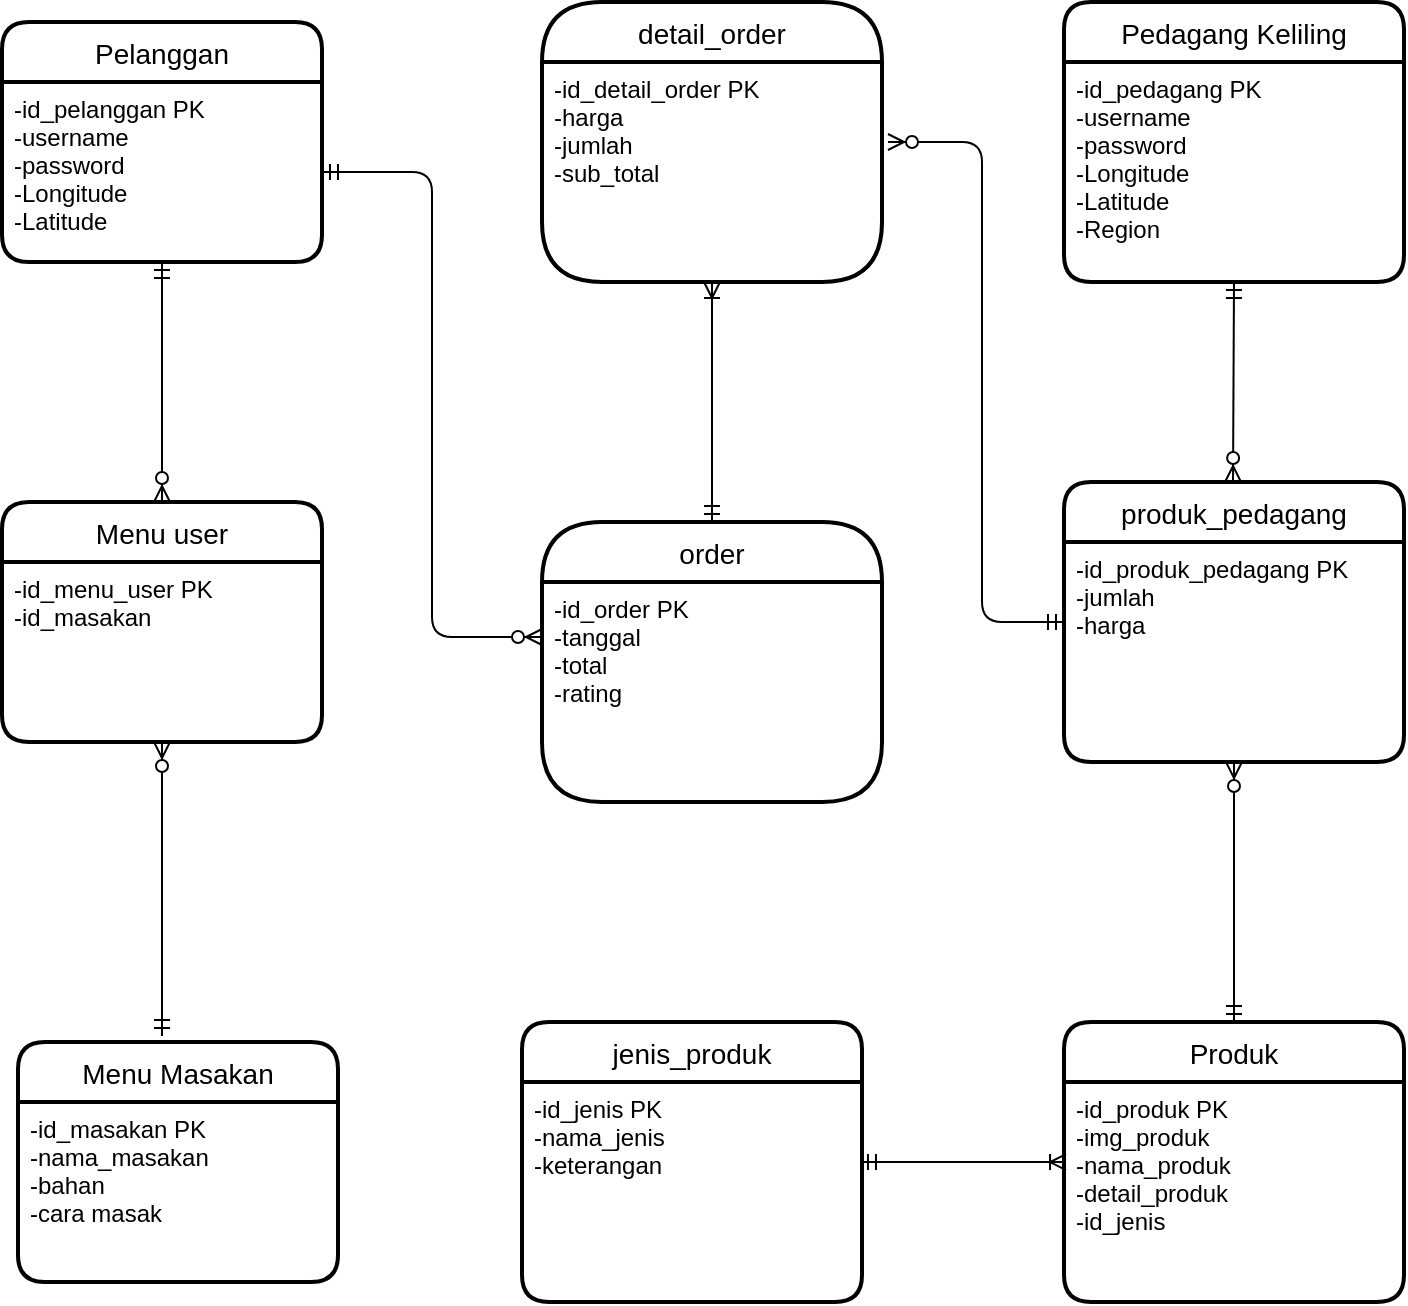 <mxfile version="14.7.7" type="device"><diagram id="eEqTaRXZISYTbVSXT5sM" name="Page-1"><mxGraphModel dx="1422" dy="762" grid="1" gridSize="10" guides="1" tooltips="1" connect="1" arrows="1" fold="1" page="1" pageScale="1" pageWidth="827" pageHeight="1169" math="0" shadow="0"><root><mxCell id="0"/><mxCell id="1" parent="0"/><mxCell id="c6C2zYk1wORExqwZDKQh-13" value="Pelanggan" style="swimlane;childLayout=stackLayout;horizontal=1;startSize=30;horizontalStack=0;rounded=1;fontSize=14;fontStyle=0;strokeWidth=2;resizeParent=0;resizeLast=1;shadow=0;dashed=0;align=center;" parent="1" vertex="1"><mxGeometry x="40" y="40" width="160" height="120" as="geometry"/></mxCell><mxCell id="c6C2zYk1wORExqwZDKQh-14" value="-id_pelanggan PK&#10;-username&#10;-password&#10;-Longitude&#10;-Latitude" style="align=left;strokeColor=none;fillColor=none;spacingLeft=4;fontSize=12;verticalAlign=top;resizable=0;rotatable=0;part=1;" parent="c6C2zYk1wORExqwZDKQh-13" vertex="1"><mxGeometry y="30" width="160" height="90" as="geometry"/></mxCell><mxCell id="c6C2zYk1wORExqwZDKQh-15" value="Pedagang Keliling" style="swimlane;childLayout=stackLayout;horizontal=1;startSize=30;horizontalStack=0;rounded=1;fontSize=14;fontStyle=0;strokeWidth=2;resizeParent=0;resizeLast=1;shadow=0;dashed=0;align=center;" parent="1" vertex="1"><mxGeometry x="571" y="30" width="170" height="140" as="geometry"/></mxCell><mxCell id="c6C2zYk1wORExqwZDKQh-16" value="-id_pedagang PK&#10;-username&#10;-password&#10;-Longitude&#10;-Latitude&#10;-Region" style="align=left;strokeColor=none;fillColor=none;spacingLeft=4;fontSize=12;verticalAlign=top;resizable=0;rotatable=0;part=1;" parent="c6C2zYk1wORExqwZDKQh-15" vertex="1"><mxGeometry y="30" width="170" height="110" as="geometry"/></mxCell><mxCell id="c6C2zYk1wORExqwZDKQh-17" value="produk_pedagang" style="swimlane;childLayout=stackLayout;horizontal=1;startSize=30;horizontalStack=0;rounded=1;fontSize=14;fontStyle=0;strokeWidth=2;resizeParent=0;resizeLast=1;shadow=0;dashed=0;align=center;" parent="1" vertex="1"><mxGeometry x="571" y="270" width="170" height="140" as="geometry"><mxRectangle x="560" y="310" width="80" height="30" as="alternateBounds"/></mxGeometry></mxCell><mxCell id="c6C2zYk1wORExqwZDKQh-18" value="-id_produk_pedagang PK&#10;-jumlah&#10;-harga&#10;" style="align=left;strokeColor=none;fillColor=none;spacingLeft=4;fontSize=12;verticalAlign=top;resizable=0;rotatable=0;part=1;" parent="c6C2zYk1wORExqwZDKQh-17" vertex="1"><mxGeometry y="30" width="170" height="110" as="geometry"/></mxCell><mxCell id="ZdTb1FC6m4ZHw0u_Gyax-4" value="" style="fontSize=12;html=1;endArrow=ERzeroToMany;startArrow=ERmandOne;entryX=0.5;entryY=1;entryDx=0;entryDy=0;exitX=0.5;exitY=1;exitDx=0;exitDy=0;endFill=1;" parent="c6C2zYk1wORExqwZDKQh-17" source="c6C2zYk1wORExqwZDKQh-16" edge="1"><mxGeometry width="100" height="100" relative="1" as="geometry"><mxPoint x="84.5" y="140" as="sourcePoint"/><mxPoint x="84.5" as="targetPoint"/></mxGeometry></mxCell><mxCell id="c6C2zYk1wORExqwZDKQh-20" value="order" style="swimlane;childLayout=stackLayout;horizontal=1;startSize=30;horizontalStack=0;rounded=1;fontSize=14;fontStyle=0;strokeWidth=2;resizeParent=0;resizeLast=1;shadow=0;dashed=0;align=center;arcSize=49;" parent="1" vertex="1"><mxGeometry x="310" y="290" width="170" height="140" as="geometry"/></mxCell><mxCell id="BhdfoVfsABQMA8kg4sgO-12" style="edgeStyle=none;rounded=0;orthogonalLoop=1;jettySize=auto;html=1;exitX=0.75;exitY=0;exitDx=0;exitDy=0;" parent="c6C2zYk1wORExqwZDKQh-20" source="c6C2zYk1wORExqwZDKQh-21" target="c6C2zYk1wORExqwZDKQh-21" edge="1"><mxGeometry relative="1" as="geometry"/></mxCell><mxCell id="c6C2zYk1wORExqwZDKQh-21" value="-id_order PK&#10;-tanggal&#10;-total&#10;-rating&#10;&#10;" style="align=left;strokeColor=none;fillColor=none;spacingLeft=4;fontSize=12;verticalAlign=top;resizable=0;rotatable=0;part=1;" parent="c6C2zYk1wORExqwZDKQh-20" vertex="1"><mxGeometry y="30" width="170" height="110" as="geometry"/></mxCell><mxCell id="c6C2zYk1wORExqwZDKQh-22" value="detail_order" style="swimlane;childLayout=stackLayout;horizontal=1;startSize=30;horizontalStack=0;rounded=1;fontSize=14;fontStyle=0;strokeWidth=2;resizeParent=0;resizeLast=1;shadow=0;dashed=0;align=center;arcSize=50;" parent="1" vertex="1"><mxGeometry x="310" y="30" width="170" height="140" as="geometry"><mxRectangle x="79" y="320" width="100" height="30" as="alternateBounds"/></mxGeometry></mxCell><mxCell id="c6C2zYk1wORExqwZDKQh-23" value="-id_detail_order PK&#10;-harga&#10;-jumlah&#10;-sub_total&#10;&#10;" style="align=left;strokeColor=none;fillColor=none;spacingLeft=4;fontSize=12;verticalAlign=top;resizable=0;rotatable=0;part=1;" parent="c6C2zYk1wORExqwZDKQh-22" vertex="1"><mxGeometry y="30" width="170" height="110" as="geometry"/></mxCell><mxCell id="ZdTb1FC6m4ZHw0u_Gyax-12" style="edgeStyle=none;rounded=0;orthogonalLoop=1;jettySize=auto;html=1;exitX=0.75;exitY=0;exitDx=0;exitDy=0;" parent="c6C2zYk1wORExqwZDKQh-22" source="c6C2zYk1wORExqwZDKQh-23" target="c6C2zYk1wORExqwZDKQh-23" edge="1"><mxGeometry relative="1" as="geometry"/></mxCell><mxCell id="BhdfoVfsABQMA8kg4sgO-2" value="Menu user" style="swimlane;childLayout=stackLayout;horizontal=1;startSize=30;horizontalStack=0;rounded=1;fontSize=14;fontStyle=0;strokeWidth=2;resizeParent=0;resizeLast=1;shadow=0;dashed=0;align=center;" parent="1" vertex="1"><mxGeometry x="40" y="280" width="160" height="120" as="geometry"/></mxCell><mxCell id="BhdfoVfsABQMA8kg4sgO-3" value="-id_menu_user PK&#10;-id_masakan" style="align=left;strokeColor=none;fillColor=none;spacingLeft=4;fontSize=12;verticalAlign=top;resizable=0;rotatable=0;part=1;" parent="BhdfoVfsABQMA8kg4sgO-2" vertex="1"><mxGeometry y="30" width="160" height="90" as="geometry"/></mxCell><mxCell id="BhdfoVfsABQMA8kg4sgO-4" value="Menu Masakan" style="swimlane;childLayout=stackLayout;horizontal=1;startSize=30;horizontalStack=0;rounded=1;fontSize=14;fontStyle=0;strokeWidth=2;resizeParent=0;resizeLast=1;shadow=0;dashed=0;align=center;" parent="1" vertex="1"><mxGeometry x="48" y="550" width="160" height="120" as="geometry"/></mxCell><mxCell id="BhdfoVfsABQMA8kg4sgO-5" value="-id_masakan PK&#10;-nama_masakan&#10;-bahan&#10;-cara masak" style="align=left;strokeColor=none;fillColor=none;spacingLeft=4;fontSize=12;verticalAlign=top;resizable=0;rotatable=0;part=1;" parent="BhdfoVfsABQMA8kg4sgO-4" vertex="1"><mxGeometry y="30" width="160" height="90" as="geometry"/></mxCell><mxCell id="BhdfoVfsABQMA8kg4sgO-10" style="edgeStyle=none;rounded=0;orthogonalLoop=1;jettySize=auto;html=1;exitX=0.75;exitY=0;exitDx=0;exitDy=0;" parent="1" source="BhdfoVfsABQMA8kg4sgO-2" target="BhdfoVfsABQMA8kg4sgO-2" edge="1"><mxGeometry relative="1" as="geometry"/></mxCell><mxCell id="ZdTb1FC6m4ZHw0u_Gyax-1" value="Produk" style="swimlane;childLayout=stackLayout;horizontal=1;startSize=30;horizontalStack=0;rounded=1;fontSize=14;fontStyle=0;strokeWidth=2;resizeParent=0;resizeLast=1;shadow=0;dashed=0;align=center;" parent="1" vertex="1"><mxGeometry x="571" y="540" width="170" height="140" as="geometry"><mxRectangle x="560" y="310" width="80" height="30" as="alternateBounds"/></mxGeometry></mxCell><mxCell id="ZdTb1FC6m4ZHw0u_Gyax-2" value="-id_produk PK&#10;-img_produk&#10;-nama_produk&#10;-detail_produk&#10;-id_jenis&#10;" style="align=left;strokeColor=none;fillColor=none;spacingLeft=4;fontSize=12;verticalAlign=top;resizable=0;rotatable=0;part=1;" parent="ZdTb1FC6m4ZHw0u_Gyax-1" vertex="1"><mxGeometry y="30" width="170" height="110" as="geometry"/></mxCell><mxCell id="ZdTb1FC6m4ZHw0u_Gyax-3" value="" style="fontSize=12;html=1;endArrow=ERzeroToMany;startArrow=ERmandOne;entryX=0.5;entryY=1;entryDx=0;entryDy=0;exitX=0.5;exitY=0;exitDx=0;exitDy=0;endFill=1;" parent="1" source="ZdTb1FC6m4ZHw0u_Gyax-1" target="c6C2zYk1wORExqwZDKQh-18" edge="1"><mxGeometry width="100" height="100" relative="1" as="geometry"><mxPoint x="645" y="547" as="sourcePoint"/><mxPoint x="706" y="415" as="targetPoint"/></mxGeometry></mxCell><mxCell id="ZdTb1FC6m4ZHw0u_Gyax-5" value="" style="fontSize=12;html=1;endArrow=ERzeroToMany;startArrow=ERmandOne;exitX=1;exitY=0.5;exitDx=0;exitDy=0;entryX=0;entryY=0.25;entryDx=0;entryDy=0;edgeStyle=orthogonalEdgeStyle;endFill=1;" parent="1" source="c6C2zYk1wORExqwZDKQh-14" target="c6C2zYk1wORExqwZDKQh-21" edge="1"><mxGeometry width="100" height="100" relative="1" as="geometry"><mxPoint x="190" y="250" as="sourcePoint"/><mxPoint x="190" y="150" as="targetPoint"/></mxGeometry></mxCell><mxCell id="ZdTb1FC6m4ZHw0u_Gyax-6" value="" style="fontSize=12;html=1;endArrow=ERoneToMany;startArrow=ERmandOne;exitX=0.5;exitY=0;exitDx=0;exitDy=0;" parent="1" source="c6C2zYk1wORExqwZDKQh-20" target="c6C2zYk1wORExqwZDKQh-23" edge="1"><mxGeometry width="100" height="100" relative="1" as="geometry"><mxPoint x="404.5" y="400" as="sourcePoint"/><mxPoint x="395" y="170" as="targetPoint"/></mxGeometry></mxCell><mxCell id="ZdTb1FC6m4ZHw0u_Gyax-7" value="" style="fontSize=12;html=1;endArrow=ERzeroToMany;startArrow=ERmandOne;exitX=0.45;exitY=-0.025;exitDx=0;exitDy=0;entryX=0.5;entryY=1;entryDx=0;entryDy=0;exitPerimeter=0;endFill=1;" parent="1" source="BhdfoVfsABQMA8kg4sgO-4" target="BhdfoVfsABQMA8kg4sgO-3" edge="1"><mxGeometry width="100" height="100" relative="1" as="geometry"><mxPoint x="109.5" y="550" as="sourcePoint"/><mxPoint x="110" y="430" as="targetPoint"/></mxGeometry></mxCell><mxCell id="ZdTb1FC6m4ZHw0u_Gyax-10" value="" style="fontSize=12;html=1;endArrow=ERzeroToMany;startArrow=ERmandOne;entryX=0.5;entryY=0;entryDx=0;entryDy=0;endFill=1;" parent="1" source="c6C2zYk1wORExqwZDKQh-14" target="BhdfoVfsABQMA8kg4sgO-2" edge="1"><mxGeometry width="100" height="100" relative="1" as="geometry"><mxPoint x="110" y="180" as="sourcePoint"/><mxPoint x="109.5" y="300" as="targetPoint"/></mxGeometry></mxCell><mxCell id="ZdTb1FC6m4ZHw0u_Gyax-11" value="" style="edgeStyle=orthogonalEdgeStyle;fontSize=12;html=1;endArrow=ERzeroToMany;startArrow=ERmandOne;exitX=0;exitY=0.5;exitDx=0;exitDy=0;endFill=1;" parent="1" source="c6C2zYk1wORExqwZDKQh-17" edge="1"><mxGeometry width="100" height="100" relative="1" as="geometry"><mxPoint x="440" y="480" as="sourcePoint"/><mxPoint x="483" y="100" as="targetPoint"/><Array as="points"><mxPoint x="530" y="340"/><mxPoint x="530" y="100"/></Array></mxGeometry></mxCell><mxCell id="ZdTb1FC6m4ZHw0u_Gyax-13" value="jenis_produk" style="swimlane;childLayout=stackLayout;horizontal=1;startSize=30;horizontalStack=0;rounded=1;fontSize=14;fontStyle=0;strokeWidth=2;resizeParent=0;resizeLast=1;shadow=0;dashed=0;align=center;" parent="1" vertex="1"><mxGeometry x="300" y="540" width="170" height="140" as="geometry"><mxRectangle x="560" y="310" width="80" height="30" as="alternateBounds"/></mxGeometry></mxCell><mxCell id="ZdTb1FC6m4ZHw0u_Gyax-14" value="-id_jenis PK&#10;-nama_jenis&#10;-keterangan" style="align=left;strokeColor=none;fillColor=none;spacingLeft=4;fontSize=12;verticalAlign=top;resizable=0;rotatable=0;part=1;" parent="ZdTb1FC6m4ZHw0u_Gyax-13" vertex="1"><mxGeometry y="30" width="170" height="110" as="geometry"/></mxCell><mxCell id="ZdTb1FC6m4ZHw0u_Gyax-16" value="" style="fontSize=12;html=1;endArrow=ERoneToMany;startArrow=ERmandOne;entryX=0.006;entryY=0.364;entryDx=0;entryDy=0;entryPerimeter=0;exitX=0.994;exitY=0.364;exitDx=0;exitDy=0;exitPerimeter=0;" parent="1" source="ZdTb1FC6m4ZHw0u_Gyax-14" target="ZdTb1FC6m4ZHw0u_Gyax-2" edge="1"><mxGeometry width="100" height="100" relative="1" as="geometry"><mxPoint x="470" y="610" as="sourcePoint"/><mxPoint x="570" y="510" as="targetPoint"/></mxGeometry></mxCell></root></mxGraphModel></diagram></mxfile>
